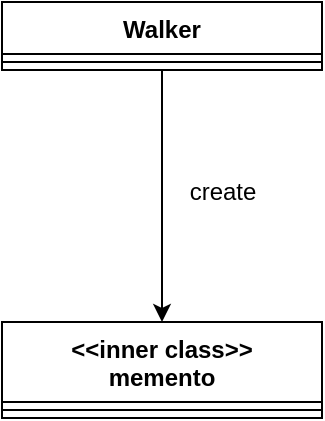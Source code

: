 <mxfile version="20.8.10" type="device"><diagram name="Page-1" id="HgVwJYAEgFQoytrANlxF"><mxGraphModel dx="1018" dy="1466" grid="1" gridSize="10" guides="1" tooltips="1" connect="1" arrows="1" fold="1" page="1" pageScale="1" pageWidth="850" pageHeight="1100" math="0" shadow="0"><root><mxCell id="0"/><mxCell id="1" parent="0"/><mxCell id="Eg66k7SkK0aIitBDPDdj-11" style="edgeStyle=orthogonalEdgeStyle;rounded=0;orthogonalLoop=1;jettySize=auto;html=1;" edge="1" parent="1" source="Eg66k7SkK0aIitBDPDdj-1" target="Eg66k7SkK0aIitBDPDdj-7"><mxGeometry relative="1" as="geometry"/></mxCell><mxCell id="Eg66k7SkK0aIitBDPDdj-1" value="Walker" style="swimlane;fontStyle=1;align=center;verticalAlign=top;childLayout=stackLayout;horizontal=1;startSize=26;horizontalStack=0;resizeParent=1;resizeParentMax=0;resizeLast=0;collapsible=1;marginBottom=0;" vertex="1" parent="1"><mxGeometry x="300" y="470" width="160" height="34" as="geometry"/></mxCell><mxCell id="Eg66k7SkK0aIitBDPDdj-3" value="" style="line;strokeWidth=1;fillColor=none;align=left;verticalAlign=middle;spacingTop=-1;spacingLeft=3;spacingRight=3;rotatable=0;labelPosition=right;points=[];portConstraint=eastwest;strokeColor=inherit;" vertex="1" parent="Eg66k7SkK0aIitBDPDdj-1"><mxGeometry y="26" width="160" height="8" as="geometry"/></mxCell><mxCell id="Eg66k7SkK0aIitBDPDdj-7" value="&lt;&lt;inner class&gt;&gt;&#10;memento" style="swimlane;fontStyle=1;align=center;verticalAlign=top;childLayout=stackLayout;horizontal=1;startSize=40;horizontalStack=0;resizeParent=1;resizeParentMax=0;resizeLast=0;collapsible=1;marginBottom=0;" vertex="1" parent="1"><mxGeometry x="300" y="630" width="160" height="48" as="geometry"/></mxCell><mxCell id="Eg66k7SkK0aIitBDPDdj-9" value="" style="line;strokeWidth=1;fillColor=none;align=left;verticalAlign=middle;spacingTop=-1;spacingLeft=3;spacingRight=3;rotatable=0;labelPosition=right;points=[];portConstraint=eastwest;strokeColor=inherit;" vertex="1" parent="Eg66k7SkK0aIitBDPDdj-7"><mxGeometry y="40" width="160" height="8" as="geometry"/></mxCell><mxCell id="Eg66k7SkK0aIitBDPDdj-12" value="create" style="text;html=1;align=center;verticalAlign=middle;resizable=0;points=[];autosize=1;strokeColor=none;fillColor=none;" vertex="1" parent="1"><mxGeometry x="380" y="550" width="60" height="30" as="geometry"/></mxCell></root></mxGraphModel></diagram></mxfile>